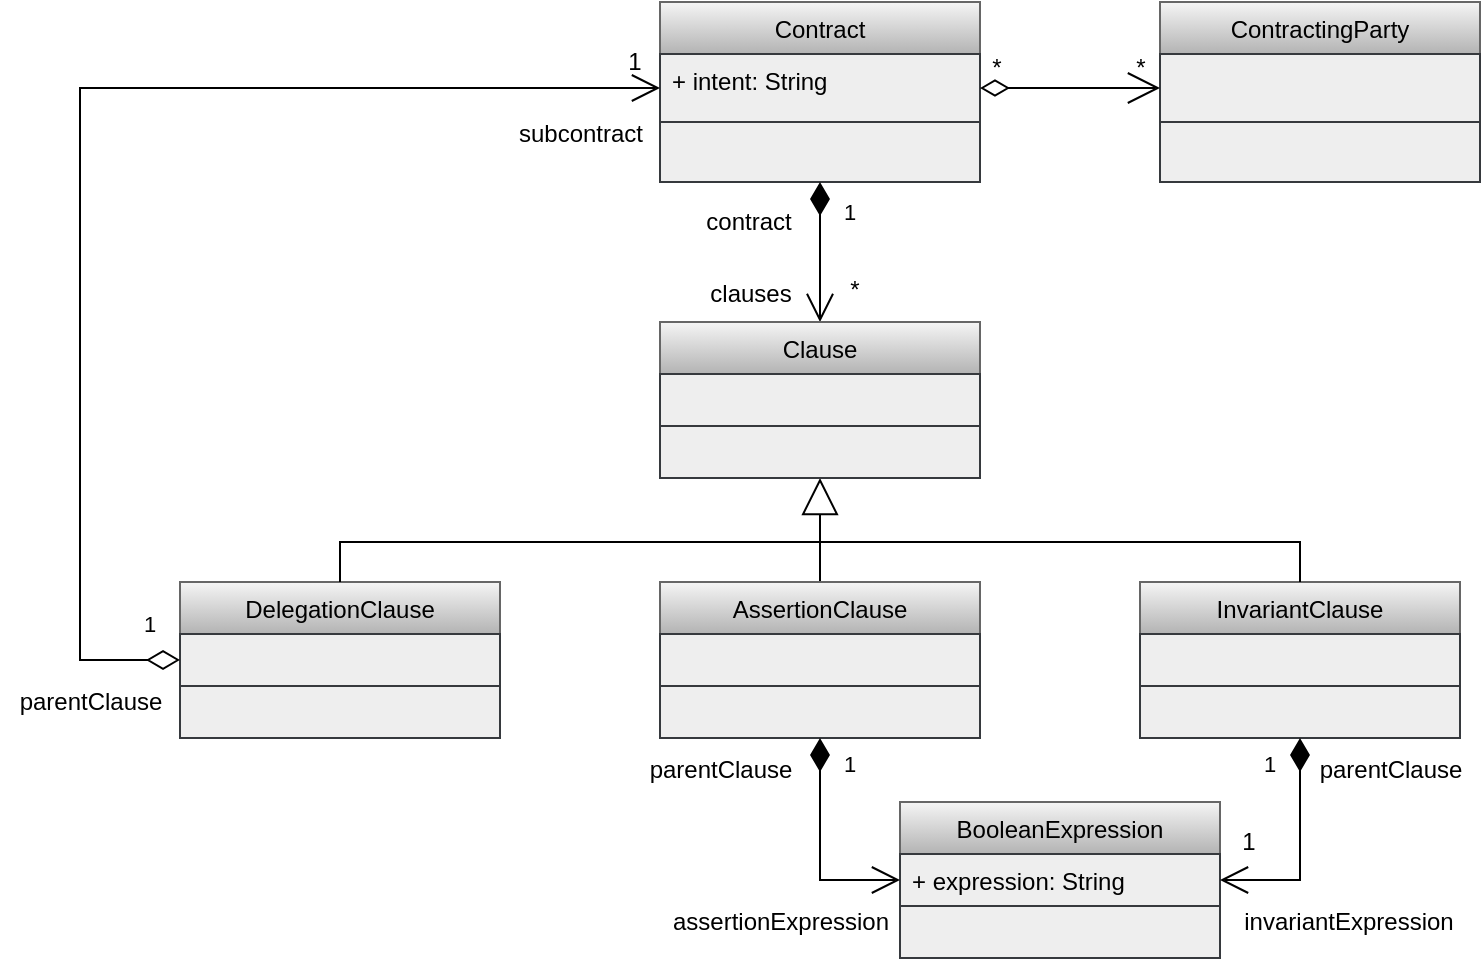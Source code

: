 <mxfile version="12.9.8" type="device" pages="2"><diagram id="oSHNf1l8rHCZpOnk7E3i" name="BooleanExpression"><mxGraphModel dx="1221" dy="682" grid="1" gridSize="10" guides="1" tooltips="1" connect="1" arrows="1" fold="1" page="1" pageScale="1" pageWidth="827" pageHeight="1169" math="0" shadow="0"><root><mxCell id="0"/><mxCell id="1" parent="0"/><mxCell id="Kq2pE1qBAus1EEAcNG9O-17" value="BooleanExpression" style="swimlane;fontStyle=0;childLayout=stackLayout;horizontal=1;startSize=26;fillColor=#f5f5f5;horizontalStack=0;resizeParent=1;resizeParentMax=0;resizeLast=0;collapsible=1;marginBottom=0;strokeColor=#666666;gradientColor=#b3b3b3;" parent="1" vertex="1"><mxGeometry x="480" y="440" width="160" height="78" as="geometry"/></mxCell><mxCell id="Kq2pE1qBAus1EEAcNG9O-18" value="+ expression: String" style="text;strokeColor=#36393d;fillColor=#eeeeee;align=left;verticalAlign=top;spacingLeft=4;spacingRight=4;overflow=hidden;rotatable=0;points=[[0,0.5],[1,0.5]];portConstraint=eastwest;" parent="Kq2pE1qBAus1EEAcNG9O-17" vertex="1"><mxGeometry y="26" width="160" height="26" as="geometry"/></mxCell><mxCell id="Kq2pE1qBAus1EEAcNG9O-19" value="" style="text;strokeColor=#36393d;fillColor=#eeeeee;align=left;verticalAlign=top;spacingLeft=4;spacingRight=4;overflow=hidden;rotatable=0;points=[[0,0.5],[1,0.5]];portConstraint=eastwest;" parent="Kq2pE1qBAus1EEAcNG9O-17" vertex="1"><mxGeometry y="52" width="160" height="26" as="geometry"/></mxCell><mxCell id="Kq2pE1qBAus1EEAcNG9O-1" value="Contract" style="swimlane;fontStyle=0;childLayout=stackLayout;horizontal=1;startSize=26;fillColor=#f5f5f5;horizontalStack=0;resizeParent=1;resizeParentMax=0;resizeLast=0;collapsible=1;marginBottom=0;strokeColor=#666666;gradientColor=#b3b3b3;" parent="1" vertex="1"><mxGeometry x="360" y="40" width="160" height="90" as="geometry"/></mxCell><mxCell id="Kq2pE1qBAus1EEAcNG9O-2" value="+ intent: String" style="text;strokeColor=#36393d;fillColor=#eeeeee;align=left;verticalAlign=top;spacingLeft=4;spacingRight=4;overflow=hidden;rotatable=0;points=[[0,0.5],[1,0.5]];portConstraint=eastwest;" parent="Kq2pE1qBAus1EEAcNG9O-1" vertex="1"><mxGeometry y="26" width="160" height="34" as="geometry"/></mxCell><mxCell id="Kq2pE1qBAus1EEAcNG9O-3" value="" style="text;strokeColor=#36393d;fillColor=#eeeeee;align=left;verticalAlign=top;spacingLeft=4;spacingRight=4;overflow=hidden;rotatable=0;points=[[0,0.5],[1,0.5]];portConstraint=eastwest;" parent="Kq2pE1qBAus1EEAcNG9O-1" vertex="1"><mxGeometry y="60" width="160" height="30" as="geometry"/></mxCell><mxCell id="Kq2pE1qBAus1EEAcNG9O-26" value="" style="group" parent="1" vertex="1" connectable="0"><mxGeometry x="440" y="180" width="27" height="20" as="geometry"/></mxCell><mxCell id="Kq2pE1qBAus1EEAcNG9O-24" value="1" style="endArrow=open;html=1;endSize=12;startArrow=diamondThin;startSize=14;startFill=1;edgeStyle=orthogonalEdgeStyle;align=left;verticalAlign=bottom;exitX=0.5;exitY=1;exitDx=0;exitDy=0;rounded=0;" parent="Kq2pE1qBAus1EEAcNG9O-26" source="Kq2pE1qBAus1EEAcNG9O-1" edge="1"><mxGeometry x="-0.333" y="10" relative="1" as="geometry"><mxPoint x="-110" y="110" as="sourcePoint"/><mxPoint y="20" as="targetPoint"/><mxPoint as="offset"/></mxGeometry></mxCell><mxCell id="Kq2pE1qBAus1EEAcNG9O-25" value="*" style="text;html=1;align=center;verticalAlign=middle;resizable=0;points=[];autosize=1;" parent="Kq2pE1qBAus1EEAcNG9O-26" vertex="1"><mxGeometry x="7" y="-6" width="20" height="20" as="geometry"/></mxCell><mxCell id="Kq2pE1qBAus1EEAcNG9O-27" value="" style="endArrow=block;endSize=16;endFill=0;html=1;exitX=0.5;exitY=0;exitDx=0;exitDy=0;entryX=0.5;entryY=1;entryDx=0;entryDy=0;" parent="1" source="Kq2pE1qBAus1EEAcNG9O-8" target="Kq2pE1qBAus1EEAcNG9O-5" edge="1"><mxGeometry width="160" relative="1" as="geometry"><mxPoint x="330" y="290" as="sourcePoint"/><mxPoint x="490" y="290" as="targetPoint"/></mxGeometry></mxCell><mxCell id="Kq2pE1qBAus1EEAcNG9O-5" value="Clause" style="swimlane;fontStyle=0;childLayout=stackLayout;horizontal=1;startSize=26;fillColor=#f5f5f5;horizontalStack=0;resizeParent=1;resizeParentMax=0;resizeLast=0;collapsible=1;marginBottom=0;strokeColor=#666666;gradientColor=#b3b3b3;" parent="1" vertex="1"><mxGeometry x="360" y="200" width="160" height="78" as="geometry"/></mxCell><mxCell id="Kq2pE1qBAus1EEAcNG9O-6" value="" style="text;strokeColor=#36393d;fillColor=#eeeeee;align=left;verticalAlign=top;spacingLeft=4;spacingRight=4;overflow=hidden;rotatable=0;points=[[0,0.5],[1,0.5]];portConstraint=eastwest;" parent="Kq2pE1qBAus1EEAcNG9O-5" vertex="1"><mxGeometry y="26" width="160" height="26" as="geometry"/></mxCell><mxCell id="Kq2pE1qBAus1EEAcNG9O-7" value="" style="text;strokeColor=#36393d;fillColor=#eeeeee;align=left;verticalAlign=top;spacingLeft=4;spacingRight=4;overflow=hidden;rotatable=0;points=[[0,0.5],[1,0.5]];portConstraint=eastwest;" parent="Kq2pE1qBAus1EEAcNG9O-5" vertex="1"><mxGeometry y="52" width="160" height="26" as="geometry"/></mxCell><mxCell id="Kq2pE1qBAus1EEAcNG9O-8" value="AssertionClause" style="swimlane;fontStyle=0;childLayout=stackLayout;horizontal=1;startSize=26;fillColor=#f5f5f5;horizontalStack=0;resizeParent=1;resizeParentMax=0;resizeLast=0;collapsible=1;marginBottom=0;strokeColor=#666666;gradientColor=#b3b3b3;" parent="1" vertex="1"><mxGeometry x="360" y="330" width="160" height="78" as="geometry"/></mxCell><mxCell id="Kq2pE1qBAus1EEAcNG9O-9" value="" style="text;strokeColor=#36393d;fillColor=#eeeeee;align=left;verticalAlign=top;spacingLeft=4;spacingRight=4;overflow=hidden;rotatable=0;points=[[0,0.5],[1,0.5]];portConstraint=eastwest;" parent="Kq2pE1qBAus1EEAcNG9O-8" vertex="1"><mxGeometry y="26" width="160" height="26" as="geometry"/></mxCell><mxCell id="Kq2pE1qBAus1EEAcNG9O-10" value="" style="text;strokeColor=#36393d;fillColor=#eeeeee;align=left;verticalAlign=top;spacingLeft=4;spacingRight=4;overflow=hidden;rotatable=0;points=[[0,0.5],[1,0.5]];portConstraint=eastwest;" parent="Kq2pE1qBAus1EEAcNG9O-8" vertex="1"><mxGeometry y="52" width="160" height="26" as="geometry"/></mxCell><mxCell id="Kq2pE1qBAus1EEAcNG9O-14" value="InvariantClause" style="swimlane;fontStyle=0;childLayout=stackLayout;horizontal=1;startSize=26;fillColor=#f5f5f5;horizontalStack=0;resizeParent=1;resizeParentMax=0;resizeLast=0;collapsible=1;marginBottom=0;strokeColor=#666666;gradientColor=#b3b3b3;" parent="1" vertex="1"><mxGeometry x="600" y="330" width="160" height="78" as="geometry"/></mxCell><mxCell id="Kq2pE1qBAus1EEAcNG9O-15" value="" style="text;strokeColor=#36393d;fillColor=#eeeeee;align=left;verticalAlign=top;spacingLeft=4;spacingRight=4;overflow=hidden;rotatable=0;points=[[0,0.5],[1,0.5]];portConstraint=eastwest;" parent="Kq2pE1qBAus1EEAcNG9O-14" vertex="1"><mxGeometry y="26" width="160" height="26" as="geometry"/></mxCell><mxCell id="Kq2pE1qBAus1EEAcNG9O-16" value="" style="text;strokeColor=#36393d;fillColor=#eeeeee;align=left;verticalAlign=top;spacingLeft=4;spacingRight=4;overflow=hidden;rotatable=0;points=[[0,0.5],[1,0.5]];portConstraint=eastwest;" parent="Kq2pE1qBAus1EEAcNG9O-14" vertex="1"><mxGeometry y="52" width="160" height="26" as="geometry"/></mxCell><mxCell id="Kq2pE1qBAus1EEAcNG9O-11" value="DelegationClause" style="swimlane;fontStyle=0;childLayout=stackLayout;horizontal=1;startSize=26;fillColor=#f5f5f5;horizontalStack=0;resizeParent=1;resizeParentMax=0;resizeLast=0;collapsible=1;marginBottom=0;strokeColor=#666666;gradientColor=#b3b3b3;" parent="1" vertex="1"><mxGeometry x="120" y="330" width="160" height="78" as="geometry"/></mxCell><mxCell id="Kq2pE1qBAus1EEAcNG9O-12" value="" style="text;strokeColor=#36393d;fillColor=#eeeeee;align=left;verticalAlign=top;spacingLeft=4;spacingRight=4;overflow=hidden;rotatable=0;points=[[0,0.5],[1,0.5]];portConstraint=eastwest;" parent="Kq2pE1qBAus1EEAcNG9O-11" vertex="1"><mxGeometry y="26" width="160" height="26" as="geometry"/></mxCell><mxCell id="Kq2pE1qBAus1EEAcNG9O-13" value="" style="text;strokeColor=#36393d;fillColor=#eeeeee;align=left;verticalAlign=top;spacingLeft=4;spacingRight=4;overflow=hidden;rotatable=0;points=[[0,0.5],[1,0.5]];portConstraint=eastwest;" parent="Kq2pE1qBAus1EEAcNG9O-11" vertex="1"><mxGeometry y="52" width="160" height="26" as="geometry"/></mxCell><mxCell id="Kq2pE1qBAus1EEAcNG9O-29" value="" style="endArrow=none;html=1;exitX=0.5;exitY=0;exitDx=0;exitDy=0;rounded=0;" parent="1" source="Kq2pE1qBAus1EEAcNG9O-11" edge="1"><mxGeometry width="50" height="50" relative="1" as="geometry"><mxPoint x="380" y="320" as="sourcePoint"/><mxPoint x="440" y="310" as="targetPoint"/><Array as="points"><mxPoint x="200" y="310"/></Array></mxGeometry></mxCell><mxCell id="Kq2pE1qBAus1EEAcNG9O-30" value="" style="endArrow=none;html=1;exitX=0.5;exitY=0;exitDx=0;exitDy=0;rounded=0;" parent="1" source="Kq2pE1qBAus1EEAcNG9O-14" edge="1"><mxGeometry width="50" height="50" relative="1" as="geometry"><mxPoint x="210" y="340" as="sourcePoint"/><mxPoint x="440" y="310" as="targetPoint"/><Array as="points"><mxPoint x="680" y="310"/></Array></mxGeometry></mxCell><mxCell id="Kq2pE1qBAus1EEAcNG9O-31" value="contract" style="text;html=1;align=center;verticalAlign=middle;resizable=0;points=[];autosize=1;" parent="1" vertex="1"><mxGeometry x="374" y="140" width="60" height="20" as="geometry"/></mxCell><mxCell id="Kq2pE1qBAus1EEAcNG9O-32" value="clauses" style="text;html=1;align=center;verticalAlign=middle;resizable=0;points=[];autosize=1;" parent="1" vertex="1"><mxGeometry x="375" y="176" width="60" height="20" as="geometry"/></mxCell><mxCell id="Kq2pE1qBAus1EEAcNG9O-33" value="1" style="endArrow=open;html=1;endSize=12;startArrow=diamondThin;startSize=14;startFill=0;edgeStyle=orthogonalEdgeStyle;align=left;verticalAlign=bottom;exitX=0;exitY=0.5;exitDx=0;exitDy=0;rounded=0;entryX=0;entryY=0.5;entryDx=0;entryDy=0;" parent="1" source="Kq2pE1qBAus1EEAcNG9O-12" target="Kq2pE1qBAus1EEAcNG9O-2" edge="1"><mxGeometry x="-0.936" y="-9" relative="1" as="geometry"><mxPoint x="330" y="290" as="sourcePoint"/><mxPoint x="340" y="91" as="targetPoint"/><Array as="points"><mxPoint x="70" y="369"/><mxPoint x="70" y="83"/></Array><mxPoint as="offset"/></mxGeometry></mxCell><mxCell id="Kq2pE1qBAus1EEAcNG9O-34" value="1" style="text;html=1;align=center;verticalAlign=middle;resizable=0;points=[];autosize=1;" parent="1" vertex="1"><mxGeometry x="337" y="60" width="20" height="20" as="geometry"/></mxCell><mxCell id="Kq2pE1qBAus1EEAcNG9O-37" value="subcontract" style="text;html=1;align=center;verticalAlign=middle;resizable=0;points=[];autosize=1;" parent="1" vertex="1"><mxGeometry x="280" y="96" width="80" height="20" as="geometry"/></mxCell><mxCell id="Kq2pE1qBAus1EEAcNG9O-38" value="parentClause" style="text;html=1;align=center;verticalAlign=middle;resizable=0;points=[];autosize=1;" parent="1" vertex="1"><mxGeometry x="30" y="380" width="90" height="20" as="geometry"/></mxCell><mxCell id="Kq2pE1qBAus1EEAcNG9O-39" value="1" style="endArrow=open;html=1;endSize=12;startArrow=diamondThin;startSize=14;startFill=1;edgeStyle=orthogonalEdgeStyle;align=left;verticalAlign=bottom;exitX=0.5;exitY=1;exitDx=0;exitDy=0;entryX=1;entryY=0.5;entryDx=0;entryDy=0;rounded=0;" parent="1" source="Kq2pE1qBAus1EEAcNG9O-14" target="Kq2pE1qBAus1EEAcNG9O-17" edge="1"><mxGeometry x="0.64" y="-49" relative="1" as="geometry"><mxPoint x="330" y="310" as="sourcePoint"/><mxPoint x="490" y="310" as="targetPoint"/><mxPoint as="offset"/></mxGeometry></mxCell><mxCell id="Kq2pE1qBAus1EEAcNG9O-40" value="1" style="text;html=1;align=center;verticalAlign=middle;resizable=0;points=[];autosize=1;" parent="1" vertex="1"><mxGeometry x="644" y="450" width="20" height="20" as="geometry"/></mxCell><mxCell id="Kq2pE1qBAus1EEAcNG9O-41" value="parentClause" style="text;html=1;align=center;verticalAlign=middle;resizable=0;points=[];autosize=1;" parent="1" vertex="1"><mxGeometry x="680" y="414" width="90" height="20" as="geometry"/></mxCell><mxCell id="Kq2pE1qBAus1EEAcNG9O-42" value="invariantExpression" style="text;html=1;align=center;verticalAlign=middle;resizable=0;points=[];autosize=1;" parent="1" vertex="1"><mxGeometry x="644" y="490" width="120" height="20" as="geometry"/></mxCell><mxCell id="Kq2pE1qBAus1EEAcNG9O-43" value="1" style="endArrow=open;html=1;endSize=12;startArrow=diamondThin;startSize=14;startFill=1;edgeStyle=orthogonalEdgeStyle;align=left;verticalAlign=bottom;exitX=0.5;exitY=1;exitDx=0;exitDy=0;entryX=0;entryY=0.5;entryDx=0;entryDy=0;rounded=0;" parent="1" source="Kq2pE1qBAus1EEAcNG9O-8" target="Kq2pE1qBAus1EEAcNG9O-18" edge="1"><mxGeometry x="0.46" y="49" relative="1" as="geometry"><mxPoint x="690" y="418" as="sourcePoint"/><mxPoint x="650" y="489" as="targetPoint"/><mxPoint as="offset"/></mxGeometry></mxCell><mxCell id="Kq2pE1qBAus1EEAcNG9O-44" value="parentClause" style="text;html=1;align=center;verticalAlign=middle;resizable=0;points=[];autosize=1;" parent="1" vertex="1"><mxGeometry x="345" y="414" width="90" height="20" as="geometry"/></mxCell><mxCell id="Kq2pE1qBAus1EEAcNG9O-47" value="assertionExpression" style="text;html=1;align=center;verticalAlign=middle;resizable=0;points=[];autosize=1;" parent="1" vertex="1"><mxGeometry x="360" y="490" width="120" height="20" as="geometry"/></mxCell><mxCell id="rn6VHPJBWraH2yw1E9Aa-1" value="ContractingParty" style="swimlane;fontStyle=0;childLayout=stackLayout;horizontal=1;startSize=26;fillColor=#f5f5f5;horizontalStack=0;resizeParent=1;resizeParentMax=0;resizeLast=0;collapsible=1;marginBottom=0;strokeColor=#666666;gradientColor=#b3b3b3;" vertex="1" parent="1"><mxGeometry x="610" y="40" width="160" height="90" as="geometry"/></mxCell><mxCell id="rn6VHPJBWraH2yw1E9Aa-2" value="" style="text;strokeColor=#36393d;fillColor=#eeeeee;align=left;verticalAlign=top;spacingLeft=4;spacingRight=4;overflow=hidden;rotatable=0;points=[[0,0.5],[1,0.5]];portConstraint=eastwest;" vertex="1" parent="rn6VHPJBWraH2yw1E9Aa-1"><mxGeometry y="26" width="160" height="34" as="geometry"/></mxCell><mxCell id="rn6VHPJBWraH2yw1E9Aa-3" value="" style="text;strokeColor=#36393d;fillColor=#eeeeee;align=left;verticalAlign=top;spacingLeft=4;spacingRight=4;overflow=hidden;rotatable=0;points=[[0,0.5],[1,0.5]];portConstraint=eastwest;" vertex="1" parent="rn6VHPJBWraH2yw1E9Aa-1"><mxGeometry y="60" width="160" height="30" as="geometry"/></mxCell><mxCell id="rn6VHPJBWraH2yw1E9Aa-7" value="" style="endArrow=diamondThin;endFill=0;endSize=12;html=1;entryX=1;entryY=0.5;entryDx=0;entryDy=0;startArrow=open;startFill=0;startSize=14;exitX=0;exitY=0.5;exitDx=0;exitDy=0;" edge="1" parent="1" source="rn6VHPJBWraH2yw1E9Aa-2" target="Kq2pE1qBAus1EEAcNG9O-2"><mxGeometry width="160" relative="1" as="geometry"><mxPoint x="590" y="83" as="sourcePoint"/><mxPoint x="730" y="180" as="targetPoint"/></mxGeometry></mxCell><mxCell id="rn6VHPJBWraH2yw1E9Aa-8" value="*" style="text;html=1;align=center;verticalAlign=middle;resizable=0;points=[];autosize=1;" vertex="1" parent="1"><mxGeometry x="518" y="63" width="20" height="20" as="geometry"/></mxCell><mxCell id="rn6VHPJBWraH2yw1E9Aa-10" value="*" style="text;html=1;align=center;verticalAlign=middle;resizable=0;points=[];autosize=1;" vertex="1" parent="1"><mxGeometry x="590" y="63" width="20" height="20" as="geometry"/></mxCell></root></mxGraphModel></diagram><diagram id="EPMpp9Q9hP9Eou8F-7-q" name="FormalProperty"><mxGraphModel dx="1038" dy="580" grid="1" gridSize="10" guides="1" tooltips="1" connect="1" arrows="1" fold="1" page="1" pageScale="1" pageWidth="827" pageHeight="1169" math="0" shadow="0"><root><mxCell id="6NldyXU3iKN34hx1F-xZ-0"/><mxCell id="6NldyXU3iKN34hx1F-xZ-1" parent="6NldyXU3iKN34hx1F-xZ-0"/><mxCell id="ZYJgrQXj9CAct_Q84XFQ-0" value="FormalProperty" style="swimlane;fontStyle=0;childLayout=stackLayout;horizontal=1;startSize=26;fillColor=#f5f5f5;horizontalStack=0;resizeParent=1;resizeParentMax=0;resizeLast=0;collapsible=1;marginBottom=0;strokeColor=#666666;gradientColor=#b3b3b3;" vertex="1" parent="6NldyXU3iKN34hx1F-xZ-1"><mxGeometry x="480" y="440" width="160" height="78" as="geometry"/></mxCell><mxCell id="ZYJgrQXj9CAct_Q84XFQ-1" value="" style="text;strokeColor=#36393d;fillColor=#eeeeee;align=left;verticalAlign=top;spacingLeft=4;spacingRight=4;overflow=hidden;rotatable=0;points=[[0,0.5],[1,0.5]];portConstraint=eastwest;" vertex="1" parent="ZYJgrQXj9CAct_Q84XFQ-0"><mxGeometry y="26" width="160" height="26" as="geometry"/></mxCell><mxCell id="ZYJgrQXj9CAct_Q84XFQ-2" value="" style="text;strokeColor=#36393d;fillColor=#eeeeee;align=left;verticalAlign=top;spacingLeft=4;spacingRight=4;overflow=hidden;rotatable=0;points=[[0,0.5],[1,0.5]];portConstraint=eastwest;" vertex="1" parent="ZYJgrQXj9CAct_Q84XFQ-0"><mxGeometry y="52" width="160" height="26" as="geometry"/></mxCell><mxCell id="ZYJgrQXj9CAct_Q84XFQ-3" value="Contract" style="swimlane;fontStyle=0;childLayout=stackLayout;horizontal=1;startSize=26;fillColor=#f5f5f5;horizontalStack=0;resizeParent=1;resizeParentMax=0;resizeLast=0;collapsible=1;marginBottom=0;strokeColor=#666666;gradientColor=#b3b3b3;" vertex="1" parent="6NldyXU3iKN34hx1F-xZ-1"><mxGeometry x="360" y="40" width="160" height="90" as="geometry"/></mxCell><mxCell id="ZYJgrQXj9CAct_Q84XFQ-4" value="+ intent: String" style="text;strokeColor=#36393d;fillColor=#eeeeee;align=left;verticalAlign=top;spacingLeft=4;spacingRight=4;overflow=hidden;rotatable=0;points=[[0,0.5],[1,0.5]];portConstraint=eastwest;" vertex="1" parent="ZYJgrQXj9CAct_Q84XFQ-3"><mxGeometry y="26" width="160" height="34" as="geometry"/></mxCell><mxCell id="ZYJgrQXj9CAct_Q84XFQ-5" value="" style="text;strokeColor=#36393d;fillColor=#eeeeee;align=left;verticalAlign=top;spacingLeft=4;spacingRight=4;overflow=hidden;rotatable=0;points=[[0,0.5],[1,0.5]];portConstraint=eastwest;" vertex="1" parent="ZYJgrQXj9CAct_Q84XFQ-3"><mxGeometry y="60" width="160" height="30" as="geometry"/></mxCell><mxCell id="ZYJgrQXj9CAct_Q84XFQ-6" value="" style="group" vertex="1" connectable="0" parent="6NldyXU3iKN34hx1F-xZ-1"><mxGeometry x="440" y="180" width="27" height="20" as="geometry"/></mxCell><mxCell id="ZYJgrQXj9CAct_Q84XFQ-7" value="1" style="endArrow=open;html=1;endSize=12;startArrow=diamondThin;startSize=14;startFill=1;edgeStyle=orthogonalEdgeStyle;align=left;verticalAlign=bottom;exitX=0.5;exitY=1;exitDx=0;exitDy=0;rounded=0;" edge="1" parent="ZYJgrQXj9CAct_Q84XFQ-6" source="ZYJgrQXj9CAct_Q84XFQ-3"><mxGeometry x="-0.333" y="10" relative="1" as="geometry"><mxPoint x="-110" y="110" as="sourcePoint"/><mxPoint y="20" as="targetPoint"/><mxPoint as="offset"/></mxGeometry></mxCell><mxCell id="ZYJgrQXj9CAct_Q84XFQ-8" value="*" style="text;html=1;align=center;verticalAlign=middle;resizable=0;points=[];autosize=1;" vertex="1" parent="ZYJgrQXj9CAct_Q84XFQ-6"><mxGeometry x="7" y="-6" width="20" height="20" as="geometry"/></mxCell><mxCell id="ZYJgrQXj9CAct_Q84XFQ-9" value="" style="endArrow=block;endSize=16;endFill=0;html=1;exitX=0.5;exitY=0;exitDx=0;exitDy=0;entryX=0.5;entryY=1;entryDx=0;entryDy=0;" edge="1" parent="6NldyXU3iKN34hx1F-xZ-1" source="ZYJgrQXj9CAct_Q84XFQ-13" target="ZYJgrQXj9CAct_Q84XFQ-10"><mxGeometry width="160" relative="1" as="geometry"><mxPoint x="330" y="290" as="sourcePoint"/><mxPoint x="490" y="290" as="targetPoint"/></mxGeometry></mxCell><mxCell id="ZYJgrQXj9CAct_Q84XFQ-10" value="Clause" style="swimlane;fontStyle=0;childLayout=stackLayout;horizontal=1;startSize=26;fillColor=#f5f5f5;horizontalStack=0;resizeParent=1;resizeParentMax=0;resizeLast=0;collapsible=1;marginBottom=0;strokeColor=#666666;gradientColor=#b3b3b3;" vertex="1" parent="6NldyXU3iKN34hx1F-xZ-1"><mxGeometry x="360" y="200" width="160" height="78" as="geometry"/></mxCell><mxCell id="ZYJgrQXj9CAct_Q84XFQ-11" value="" style="text;strokeColor=#36393d;fillColor=#eeeeee;align=left;verticalAlign=top;spacingLeft=4;spacingRight=4;overflow=hidden;rotatable=0;points=[[0,0.5],[1,0.5]];portConstraint=eastwest;" vertex="1" parent="ZYJgrQXj9CAct_Q84XFQ-10"><mxGeometry y="26" width="160" height="26" as="geometry"/></mxCell><mxCell id="ZYJgrQXj9CAct_Q84XFQ-12" value="" style="text;strokeColor=#36393d;fillColor=#eeeeee;align=left;verticalAlign=top;spacingLeft=4;spacingRight=4;overflow=hidden;rotatable=0;points=[[0,0.5],[1,0.5]];portConstraint=eastwest;" vertex="1" parent="ZYJgrQXj9CAct_Q84XFQ-10"><mxGeometry y="52" width="160" height="26" as="geometry"/></mxCell><mxCell id="ZYJgrQXj9CAct_Q84XFQ-13" value="AssertionClause" style="swimlane;fontStyle=0;childLayout=stackLayout;horizontal=1;startSize=26;fillColor=#f5f5f5;horizontalStack=0;resizeParent=1;resizeParentMax=0;resizeLast=0;collapsible=1;marginBottom=0;strokeColor=#666666;gradientColor=#b3b3b3;" vertex="1" parent="6NldyXU3iKN34hx1F-xZ-1"><mxGeometry x="360" y="330" width="160" height="78" as="geometry"/></mxCell><mxCell id="ZYJgrQXj9CAct_Q84XFQ-14" value="" style="text;strokeColor=#36393d;fillColor=#eeeeee;align=left;verticalAlign=top;spacingLeft=4;spacingRight=4;overflow=hidden;rotatable=0;points=[[0,0.5],[1,0.5]];portConstraint=eastwest;" vertex="1" parent="ZYJgrQXj9CAct_Q84XFQ-13"><mxGeometry y="26" width="160" height="26" as="geometry"/></mxCell><mxCell id="ZYJgrQXj9CAct_Q84XFQ-15" value="" style="text;strokeColor=#36393d;fillColor=#eeeeee;align=left;verticalAlign=top;spacingLeft=4;spacingRight=4;overflow=hidden;rotatable=0;points=[[0,0.5],[1,0.5]];portConstraint=eastwest;" vertex="1" parent="ZYJgrQXj9CAct_Q84XFQ-13"><mxGeometry y="52" width="160" height="26" as="geometry"/></mxCell><mxCell id="ZYJgrQXj9CAct_Q84XFQ-16" value="InvariantClause" style="swimlane;fontStyle=0;childLayout=stackLayout;horizontal=1;startSize=26;fillColor=#f5f5f5;horizontalStack=0;resizeParent=1;resizeParentMax=0;resizeLast=0;collapsible=1;marginBottom=0;strokeColor=#666666;gradientColor=#b3b3b3;" vertex="1" parent="6NldyXU3iKN34hx1F-xZ-1"><mxGeometry x="600" y="330" width="160" height="78" as="geometry"/></mxCell><mxCell id="ZYJgrQXj9CAct_Q84XFQ-17" value="" style="text;strokeColor=#36393d;fillColor=#eeeeee;align=left;verticalAlign=top;spacingLeft=4;spacingRight=4;overflow=hidden;rotatable=0;points=[[0,0.5],[1,0.5]];portConstraint=eastwest;" vertex="1" parent="ZYJgrQXj9CAct_Q84XFQ-16"><mxGeometry y="26" width="160" height="26" as="geometry"/></mxCell><mxCell id="ZYJgrQXj9CAct_Q84XFQ-18" value="" style="text;strokeColor=#36393d;fillColor=#eeeeee;align=left;verticalAlign=top;spacingLeft=4;spacingRight=4;overflow=hidden;rotatable=0;points=[[0,0.5],[1,0.5]];portConstraint=eastwest;" vertex="1" parent="ZYJgrQXj9CAct_Q84XFQ-16"><mxGeometry y="52" width="160" height="26" as="geometry"/></mxCell><mxCell id="ZYJgrQXj9CAct_Q84XFQ-19" value="DelegationClause" style="swimlane;fontStyle=0;childLayout=stackLayout;horizontal=1;startSize=26;fillColor=#f5f5f5;horizontalStack=0;resizeParent=1;resizeParentMax=0;resizeLast=0;collapsible=1;marginBottom=0;strokeColor=#666666;gradientColor=#b3b3b3;" vertex="1" parent="6NldyXU3iKN34hx1F-xZ-1"><mxGeometry x="120" y="330" width="160" height="78" as="geometry"/></mxCell><mxCell id="ZYJgrQXj9CAct_Q84XFQ-20" value="" style="text;strokeColor=#36393d;fillColor=#eeeeee;align=left;verticalAlign=top;spacingLeft=4;spacingRight=4;overflow=hidden;rotatable=0;points=[[0,0.5],[1,0.5]];portConstraint=eastwest;" vertex="1" parent="ZYJgrQXj9CAct_Q84XFQ-19"><mxGeometry y="26" width="160" height="26" as="geometry"/></mxCell><mxCell id="ZYJgrQXj9CAct_Q84XFQ-21" value="" style="text;strokeColor=#36393d;fillColor=#eeeeee;align=left;verticalAlign=top;spacingLeft=4;spacingRight=4;overflow=hidden;rotatable=0;points=[[0,0.5],[1,0.5]];portConstraint=eastwest;" vertex="1" parent="ZYJgrQXj9CAct_Q84XFQ-19"><mxGeometry y="52" width="160" height="26" as="geometry"/></mxCell><mxCell id="ZYJgrQXj9CAct_Q84XFQ-22" value="" style="endArrow=none;html=1;exitX=0.5;exitY=0;exitDx=0;exitDy=0;rounded=0;" edge="1" parent="6NldyXU3iKN34hx1F-xZ-1" source="ZYJgrQXj9CAct_Q84XFQ-19"><mxGeometry width="50" height="50" relative="1" as="geometry"><mxPoint x="380" y="320" as="sourcePoint"/><mxPoint x="440" y="310" as="targetPoint"/><Array as="points"><mxPoint x="200" y="310"/></Array></mxGeometry></mxCell><mxCell id="ZYJgrQXj9CAct_Q84XFQ-23" value="" style="endArrow=none;html=1;exitX=0.5;exitY=0;exitDx=0;exitDy=0;rounded=0;" edge="1" parent="6NldyXU3iKN34hx1F-xZ-1" source="ZYJgrQXj9CAct_Q84XFQ-16"><mxGeometry width="50" height="50" relative="1" as="geometry"><mxPoint x="210" y="340" as="sourcePoint"/><mxPoint x="440" y="310" as="targetPoint"/><Array as="points"><mxPoint x="680" y="310"/></Array></mxGeometry></mxCell><mxCell id="ZYJgrQXj9CAct_Q84XFQ-24" value="contract" style="text;html=1;align=center;verticalAlign=middle;resizable=0;points=[];autosize=1;" vertex="1" parent="6NldyXU3iKN34hx1F-xZ-1"><mxGeometry x="374" y="140" width="60" height="20" as="geometry"/></mxCell><mxCell id="ZYJgrQXj9CAct_Q84XFQ-25" value="clauses" style="text;html=1;align=center;verticalAlign=middle;resizable=0;points=[];autosize=1;" vertex="1" parent="6NldyXU3iKN34hx1F-xZ-1"><mxGeometry x="375" y="176" width="60" height="20" as="geometry"/></mxCell><mxCell id="ZYJgrQXj9CAct_Q84XFQ-26" value="1" style="endArrow=open;html=1;endSize=12;startArrow=diamondThin;startSize=14;startFill=0;edgeStyle=orthogonalEdgeStyle;align=left;verticalAlign=bottom;exitX=0;exitY=0.5;exitDx=0;exitDy=0;rounded=0;entryX=0;entryY=0.5;entryDx=0;entryDy=0;" edge="1" parent="6NldyXU3iKN34hx1F-xZ-1" source="ZYJgrQXj9CAct_Q84XFQ-20" target="ZYJgrQXj9CAct_Q84XFQ-4"><mxGeometry x="-0.936" y="-9" relative="1" as="geometry"><mxPoint x="330" y="290" as="sourcePoint"/><mxPoint x="340" y="91" as="targetPoint"/><Array as="points"><mxPoint x="70" y="369"/><mxPoint x="70" y="83"/></Array><mxPoint as="offset"/></mxGeometry></mxCell><mxCell id="ZYJgrQXj9CAct_Q84XFQ-27" value="1" style="text;html=1;align=center;verticalAlign=middle;resizable=0;points=[];autosize=1;" vertex="1" parent="6NldyXU3iKN34hx1F-xZ-1"><mxGeometry x="337" y="60" width="20" height="20" as="geometry"/></mxCell><mxCell id="ZYJgrQXj9CAct_Q84XFQ-28" value="subcontract" style="text;html=1;align=center;verticalAlign=middle;resizable=0;points=[];autosize=1;" vertex="1" parent="6NldyXU3iKN34hx1F-xZ-1"><mxGeometry x="280" y="96" width="80" height="20" as="geometry"/></mxCell><mxCell id="ZYJgrQXj9CAct_Q84XFQ-29" value="parentClause" style="text;html=1;align=center;verticalAlign=middle;resizable=0;points=[];autosize=1;" vertex="1" parent="6NldyXU3iKN34hx1F-xZ-1"><mxGeometry x="30" y="380" width="90" height="20" as="geometry"/></mxCell><mxCell id="ZYJgrQXj9CAct_Q84XFQ-30" value="1" style="endArrow=open;html=1;endSize=12;startArrow=diamondThin;startSize=14;startFill=1;edgeStyle=orthogonalEdgeStyle;align=left;verticalAlign=bottom;exitX=0.5;exitY=1;exitDx=0;exitDy=0;entryX=1;entryY=0.5;entryDx=0;entryDy=0;rounded=0;" edge="1" parent="6NldyXU3iKN34hx1F-xZ-1" source="ZYJgrQXj9CAct_Q84XFQ-16" target="ZYJgrQXj9CAct_Q84XFQ-0"><mxGeometry x="0.64" y="-49" relative="1" as="geometry"><mxPoint x="330" y="310" as="sourcePoint"/><mxPoint x="490" y="310" as="targetPoint"/><mxPoint as="offset"/></mxGeometry></mxCell><mxCell id="ZYJgrQXj9CAct_Q84XFQ-31" value="1" style="text;html=1;align=center;verticalAlign=middle;resizable=0;points=[];autosize=1;" vertex="1" parent="6NldyXU3iKN34hx1F-xZ-1"><mxGeometry x="644" y="450" width="20" height="20" as="geometry"/></mxCell><mxCell id="ZYJgrQXj9CAct_Q84XFQ-32" value="parentClause" style="text;html=1;align=center;verticalAlign=middle;resizable=0;points=[];autosize=1;" vertex="1" parent="6NldyXU3iKN34hx1F-xZ-1"><mxGeometry x="680" y="414" width="90" height="20" as="geometry"/></mxCell><mxCell id="ZYJgrQXj9CAct_Q84XFQ-33" value="invariantExpression" style="text;html=1;align=center;verticalAlign=middle;resizable=0;points=[];autosize=1;" vertex="1" parent="6NldyXU3iKN34hx1F-xZ-1"><mxGeometry x="644" y="490" width="120" height="20" as="geometry"/></mxCell><mxCell id="ZYJgrQXj9CAct_Q84XFQ-34" value="1" style="endArrow=open;html=1;endSize=12;startArrow=diamondThin;startSize=14;startFill=1;edgeStyle=orthogonalEdgeStyle;align=left;verticalAlign=bottom;exitX=0.5;exitY=1;exitDx=0;exitDy=0;entryX=0;entryY=0.5;entryDx=0;entryDy=0;rounded=0;" edge="1" parent="6NldyXU3iKN34hx1F-xZ-1" source="ZYJgrQXj9CAct_Q84XFQ-13" target="ZYJgrQXj9CAct_Q84XFQ-1"><mxGeometry x="0.46" y="49" relative="1" as="geometry"><mxPoint x="690" y="418" as="sourcePoint"/><mxPoint x="650" y="489" as="targetPoint"/><mxPoint as="offset"/></mxGeometry></mxCell><mxCell id="ZYJgrQXj9CAct_Q84XFQ-35" value="parentClause" style="text;html=1;align=center;verticalAlign=middle;resizable=0;points=[];autosize=1;" vertex="1" parent="6NldyXU3iKN34hx1F-xZ-1"><mxGeometry x="345" y="414" width="90" height="20" as="geometry"/></mxCell><mxCell id="ZYJgrQXj9CAct_Q84XFQ-36" value="assertionExpression" style="text;html=1;align=center;verticalAlign=middle;resizable=0;points=[];autosize=1;" vertex="1" parent="6NldyXU3iKN34hx1F-xZ-1"><mxGeometry x="360" y="490" width="120" height="20" as="geometry"/></mxCell><mxCell id="ZYJgrQXj9CAct_Q84XFQ-37" value="ContractingParty" style="swimlane;fontStyle=0;childLayout=stackLayout;horizontal=1;startSize=26;fillColor=#f5f5f5;horizontalStack=0;resizeParent=1;resizeParentMax=0;resizeLast=0;collapsible=1;marginBottom=0;strokeColor=#666666;gradientColor=#b3b3b3;" vertex="1" parent="6NldyXU3iKN34hx1F-xZ-1"><mxGeometry x="610" y="40" width="160" height="90" as="geometry"/></mxCell><mxCell id="ZYJgrQXj9CAct_Q84XFQ-38" value="" style="text;strokeColor=#36393d;fillColor=#eeeeee;align=left;verticalAlign=top;spacingLeft=4;spacingRight=4;overflow=hidden;rotatable=0;points=[[0,0.5],[1,0.5]];portConstraint=eastwest;" vertex="1" parent="ZYJgrQXj9CAct_Q84XFQ-37"><mxGeometry y="26" width="160" height="34" as="geometry"/></mxCell><mxCell id="ZYJgrQXj9CAct_Q84XFQ-39" value="" style="text;strokeColor=#36393d;fillColor=#eeeeee;align=left;verticalAlign=top;spacingLeft=4;spacingRight=4;overflow=hidden;rotatable=0;points=[[0,0.5],[1,0.5]];portConstraint=eastwest;" vertex="1" parent="ZYJgrQXj9CAct_Q84XFQ-37"><mxGeometry y="60" width="160" height="30" as="geometry"/></mxCell><mxCell id="ZYJgrQXj9CAct_Q84XFQ-40" value="" style="endArrow=diamondThin;endFill=0;endSize=12;html=1;entryX=1;entryY=0.5;entryDx=0;entryDy=0;startArrow=open;startFill=0;startSize=14;exitX=0;exitY=0.5;exitDx=0;exitDy=0;" edge="1" parent="6NldyXU3iKN34hx1F-xZ-1" source="ZYJgrQXj9CAct_Q84XFQ-38" target="ZYJgrQXj9CAct_Q84XFQ-4"><mxGeometry width="160" relative="1" as="geometry"><mxPoint x="590" y="83" as="sourcePoint"/><mxPoint x="730" y="180" as="targetPoint"/></mxGeometry></mxCell><mxCell id="ZYJgrQXj9CAct_Q84XFQ-41" value="*" style="text;html=1;align=center;verticalAlign=middle;resizable=0;points=[];autosize=1;" vertex="1" parent="6NldyXU3iKN34hx1F-xZ-1"><mxGeometry x="518" y="63" width="20" height="20" as="geometry"/></mxCell><mxCell id="ZYJgrQXj9CAct_Q84XFQ-42" value="*" style="text;html=1;align=center;verticalAlign=middle;resizable=0;points=[];autosize=1;" vertex="1" parent="6NldyXU3iKN34hx1F-xZ-1"><mxGeometry x="590" y="63" width="20" height="20" as="geometry"/></mxCell></root></mxGraphModel></diagram></mxfile>
